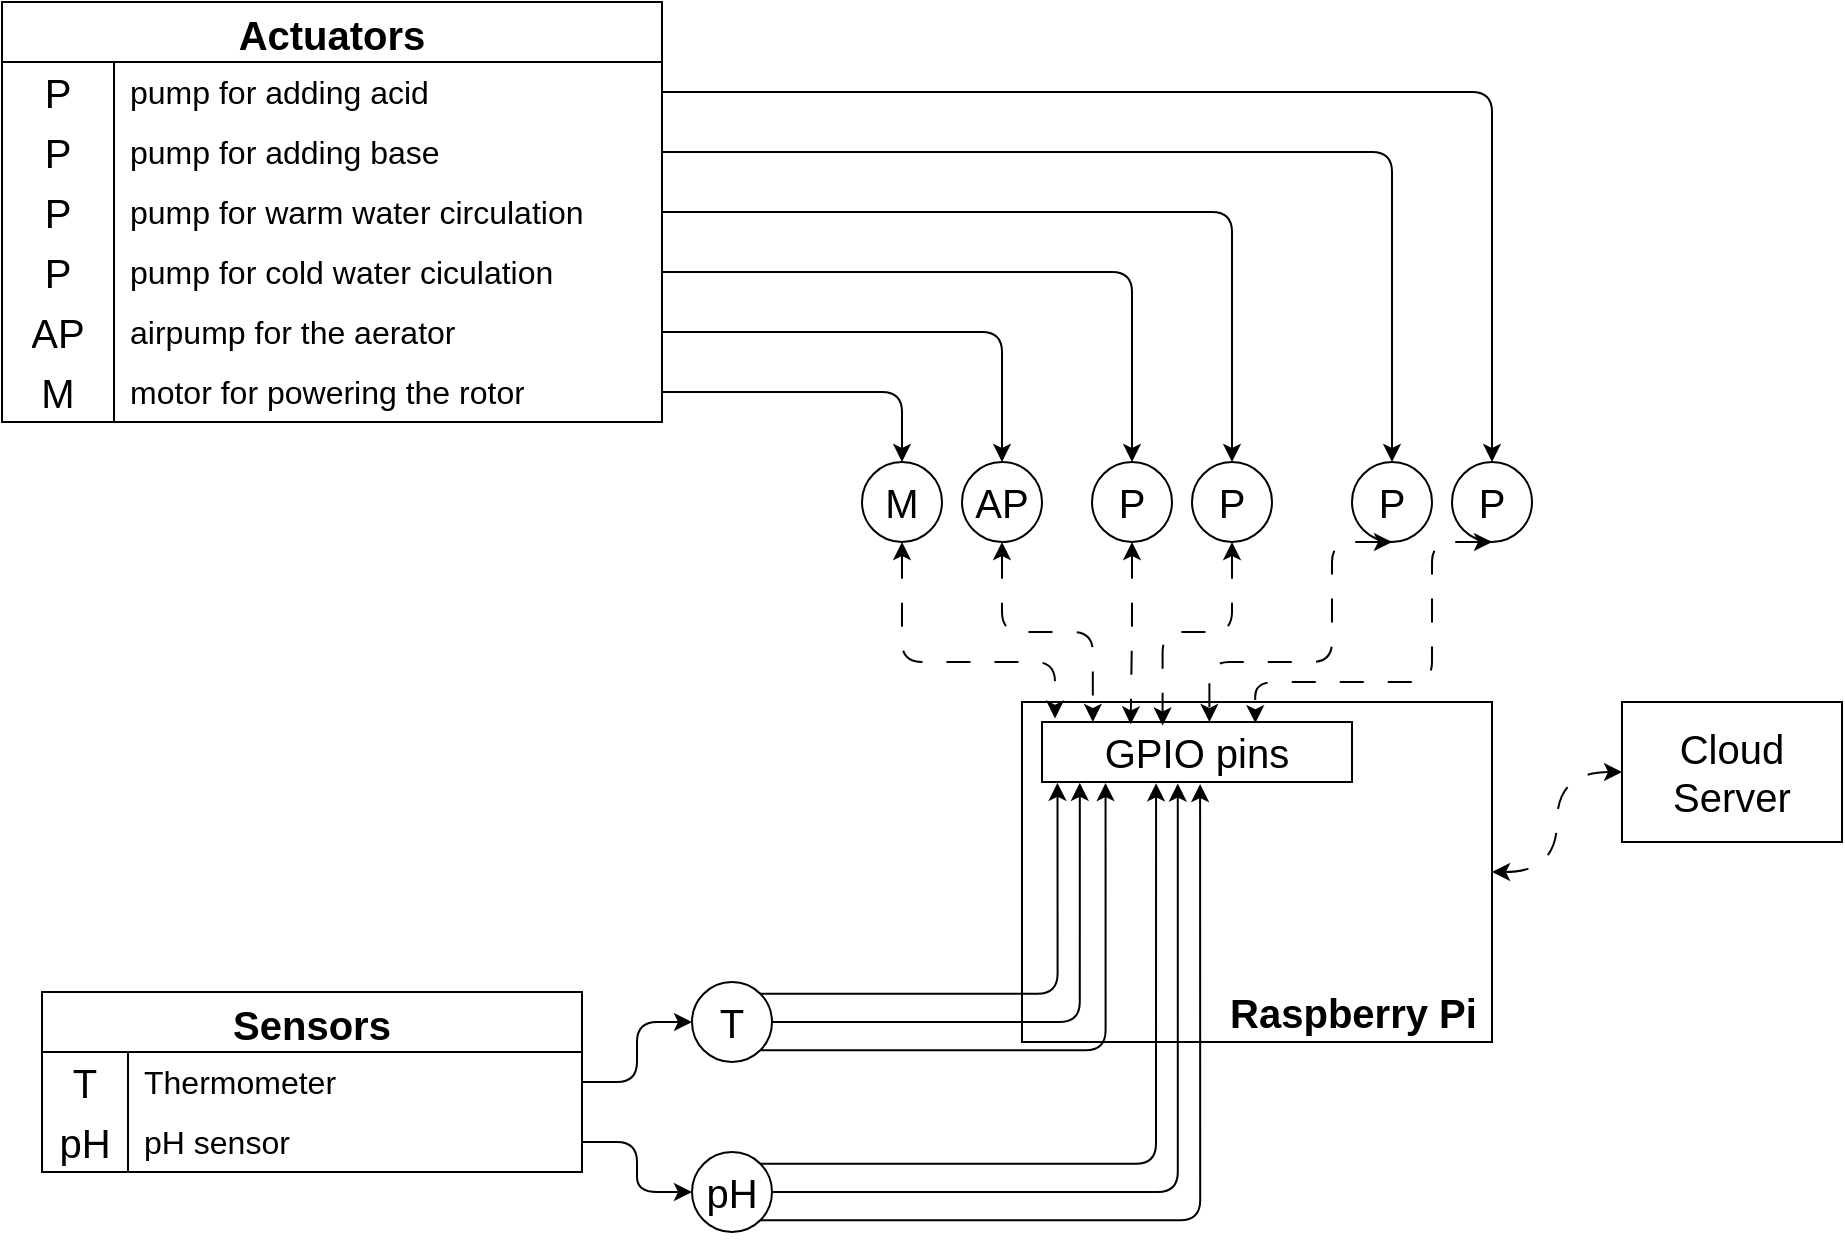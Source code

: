 <mxfile>
    <diagram id="Z92u2TBDcVEyHBQtPtwf" name="Page-1">
        <mxGraphModel dx="1450" dy="763" grid="0" gridSize="10" guides="1" tooltips="1" connect="1" arrows="1" fold="1" page="1" pageScale="1" pageWidth="850" pageHeight="1100" background="#ffffff" math="0" shadow="0">
            <root>
                <mxCell id="0"/>
                <mxCell id="1" parent="0"/>
                <mxCell id="6" style="edgeStyle=orthogonalEdgeStyle;curved=1;hachureGap=4;html=1;exitX=1;exitY=0.5;exitDx=0;exitDy=0;entryX=0;entryY=0.5;entryDx=0;entryDy=0;fontFamily=Helvetica;fontSize=16;elbow=vertical;dashed=1;dashPattern=12 12;startArrow=classic;startFill=1;fillColor=none;fontColor=#000000;strokeColor=#000000;labelBackgroundColor=none;" parent="1" source="3" target="4" edge="1">
                    <mxGeometry relative="1" as="geometry"/>
                </mxCell>
                <mxCell id="3" value="&lt;b&gt;Raspberry Pi&amp;nbsp;&lt;/b&gt;" style="rounded=0;whiteSpace=wrap;html=1;hachureGap=4;fontFamily=Helvetica;fontSize=20;align=right;verticalAlign=bottom;fillColor=none;strokeColor=#000000;labelBackgroundColor=none;fontColor=#000000;" parent="1" vertex="1">
                    <mxGeometry x="580" y="370" width="235" height="170" as="geometry"/>
                </mxCell>
                <mxCell id="4" value="Cloud Server" style="rounded=0;whiteSpace=wrap;html=1;hachureGap=4;fontFamily=Helvetica;fontSize=20;fillColor=none;strokeColor=#000000;labelBackgroundColor=none;fontColor=#000000;" parent="1" vertex="1">
                    <mxGeometry x="880" y="370" width="110" height="70" as="geometry"/>
                </mxCell>
                <mxCell id="22" style="edgeStyle=orthogonalEdgeStyle;hachureGap=4;html=1;exitX=0.5;exitY=1;exitDx=0;exitDy=0;entryX=0.042;entryY=-0.057;entryDx=0;entryDy=0;entryPerimeter=0;dashed=1;dashPattern=12 12;fontFamily=Helvetica;fontSize=16;startArrow=classic;startFill=1;elbow=vertical;fillColor=none;fontColor=#000000;strokeColor=#000000;labelBackgroundColor=none;" parent="1" source="8" target="14" edge="1">
                    <mxGeometry relative="1" as="geometry">
                        <Array as="points">
                            <mxPoint x="520" y="350"/>
                            <mxPoint x="597" y="350"/>
                        </Array>
                    </mxGeometry>
                </mxCell>
                <mxCell id="8" value="M" style="ellipse;whiteSpace=wrap;html=1;aspect=fixed;hachureGap=4;fontFamily=Helvetica;fontSize=20;fillColor=none;strokeColor=#000000;labelBackgroundColor=none;fontColor=#000000;" parent="1" vertex="1">
                    <mxGeometry x="500" y="250" width="40" height="40" as="geometry"/>
                </mxCell>
                <mxCell id="17" style="edgeStyle=orthogonalEdgeStyle;hachureGap=4;html=1;exitX=0.5;exitY=1;exitDx=0;exitDy=0;entryX=0.286;entryY=0.038;entryDx=0;entryDy=0;entryPerimeter=0;dashed=1;dashPattern=12 12;fontFamily=Helvetica;fontSize=16;startArrow=classic;startFill=1;elbow=vertical;fillColor=none;fontColor=#000000;strokeColor=#000000;labelBackgroundColor=none;" parent="1" source="9" target="14" edge="1">
                    <mxGeometry relative="1" as="geometry"/>
                </mxCell>
                <mxCell id="9" value="P" style="ellipse;whiteSpace=wrap;html=1;aspect=fixed;hachureGap=4;fontFamily=Helvetica;fontSize=20;fillColor=none;strokeColor=#000000;labelBackgroundColor=none;fontColor=#000000;" parent="1" vertex="1">
                    <mxGeometry x="615" y="250" width="40" height="40" as="geometry"/>
                </mxCell>
                <mxCell id="18" style="edgeStyle=orthogonalEdgeStyle;hachureGap=4;html=1;exitX=0.5;exitY=1;exitDx=0;exitDy=0;entryX=0.389;entryY=0.057;entryDx=0;entryDy=0;entryPerimeter=0;dashed=1;dashPattern=12 12;fontFamily=Helvetica;fontSize=16;startArrow=classic;startFill=1;elbow=vertical;fillColor=none;fontColor=#000000;strokeColor=#000000;labelBackgroundColor=none;" parent="1" source="10" target="14" edge="1">
                    <mxGeometry relative="1" as="geometry"/>
                </mxCell>
                <mxCell id="10" value="P" style="ellipse;whiteSpace=wrap;html=1;aspect=fixed;hachureGap=4;fontFamily=Helvetica;fontSize=20;fillColor=none;strokeColor=#000000;labelBackgroundColor=none;fontColor=#000000;" parent="1" vertex="1">
                    <mxGeometry x="665" y="250" width="40" height="40" as="geometry"/>
                </mxCell>
                <mxCell id="20" style="edgeStyle=orthogonalEdgeStyle;hachureGap=4;html=1;exitX=0.5;exitY=1;exitDx=0;exitDy=0;entryX=0.54;entryY=0;entryDx=0;entryDy=0;entryPerimeter=0;dashed=1;dashPattern=12 12;fontFamily=Helvetica;fontSize=16;startArrow=classic;startFill=1;elbow=vertical;fillColor=none;fontColor=#000000;strokeColor=#000000;labelBackgroundColor=none;" parent="1" source="11" target="14" edge="1">
                    <mxGeometry relative="1" as="geometry">
                        <Array as="points">
                            <mxPoint x="735" y="350"/>
                            <mxPoint x="674" y="350"/>
                        </Array>
                    </mxGeometry>
                </mxCell>
                <mxCell id="11" value="P" style="ellipse;whiteSpace=wrap;html=1;aspect=fixed;hachureGap=4;fontFamily=Helvetica;fontSize=20;fillColor=none;strokeColor=#000000;labelBackgroundColor=none;fontColor=#000000;" parent="1" vertex="1">
                    <mxGeometry x="745" y="250" width="40" height="40" as="geometry"/>
                </mxCell>
                <mxCell id="21" style="edgeStyle=orthogonalEdgeStyle;hachureGap=4;html=1;exitX=0.5;exitY=1;exitDx=0;exitDy=0;entryX=0.688;entryY=0.019;entryDx=0;entryDy=0;entryPerimeter=0;dashed=1;dashPattern=12 12;fontFamily=Helvetica;fontSize=16;startArrow=classic;startFill=1;elbow=vertical;fillColor=none;fontColor=#000000;strokeColor=#000000;labelBackgroundColor=none;" parent="1" source="12" target="14" edge="1">
                    <mxGeometry relative="1" as="geometry">
                        <Array as="points">
                            <mxPoint x="785" y="360"/>
                            <mxPoint x="697" y="360"/>
                        </Array>
                    </mxGeometry>
                </mxCell>
                <mxCell id="12" value="P" style="ellipse;whiteSpace=wrap;html=1;aspect=fixed;hachureGap=4;fontFamily=Helvetica;fontSize=20;fillColor=none;strokeColor=#000000;labelBackgroundColor=none;fontColor=#000000;" parent="1" vertex="1">
                    <mxGeometry x="795" y="250" width="40" height="40" as="geometry"/>
                </mxCell>
                <mxCell id="16" style="edgeStyle=orthogonalEdgeStyle;hachureGap=4;html=1;exitX=0.5;exitY=1;exitDx=0;exitDy=0;entryX=0.164;entryY=0;entryDx=0;entryDy=0;dashed=1;dashPattern=12 12;fontFamily=Helvetica;fontSize=16;startArrow=classic;startFill=1;elbow=vertical;entryPerimeter=0;fillColor=none;fontColor=#000000;strokeColor=#000000;labelBackgroundColor=none;" parent="1" source="13" target="14" edge="1">
                    <mxGeometry relative="1" as="geometry"/>
                </mxCell>
                <mxCell id="13" value="AP" style="ellipse;whiteSpace=wrap;html=1;aspect=fixed;hachureGap=4;fontFamily=Helvetica;fontSize=20;fillColor=none;strokeColor=#000000;labelBackgroundColor=none;fontColor=#000000;" parent="1" vertex="1">
                    <mxGeometry x="550" y="250" width="40" height="40" as="geometry"/>
                </mxCell>
                <mxCell id="14" value="GPIO pins" style="rounded=0;whiteSpace=wrap;html=1;hachureGap=4;fontFamily=Helvetica;fontSize=20;fillColor=none;strokeColor=#000000;labelBackgroundColor=none;fontColor=#000000;" parent="1" vertex="1">
                    <mxGeometry x="590" y="380" width="155" height="30" as="geometry"/>
                </mxCell>
                <mxCell id="23" value="Actuators" style="shape=table;startSize=30;container=1;collapsible=0;childLayout=tableLayout;fixedRows=1;rowLines=0;fontStyle=1;hachureGap=4;fontFamily=Helvetica;fontSize=20;fillColor=none;strokeColor=#000000;labelBackgroundColor=none;fontColor=#000000;" parent="1" vertex="1">
                    <mxGeometry x="70" y="20" width="330.0" height="210" as="geometry"/>
                </mxCell>
                <mxCell id="24" value="" style="shape=tableRow;horizontal=0;startSize=0;swimlaneHead=0;swimlaneBody=0;top=0;left=0;bottom=0;right=0;collapsible=0;dropTarget=0;points=[[0,0.5],[1,0.5]];portConstraint=eastwest;hachureGap=4;fontFamily=Helvetica;fontSize=20;fillColor=none;strokeColor=#000000;labelBackgroundColor=none;fontColor=#000000;" parent="23" vertex="1">
                    <mxGeometry y="30" width="330.0" height="30" as="geometry"/>
                </mxCell>
                <mxCell id="25" value="P" style="shape=partialRectangle;html=1;whiteSpace=wrap;connectable=0;top=0;left=0;bottom=0;right=0;overflow=hidden;pointerEvents=1;hachureGap=4;fontFamily=Helvetica;fontSize=20;fillColor=none;strokeColor=#000000;labelBackgroundColor=none;fontColor=#000000;" parent="24" vertex="1">
                    <mxGeometry width="56" height="30" as="geometry">
                        <mxRectangle width="56" height="30" as="alternateBounds"/>
                    </mxGeometry>
                </mxCell>
                <mxCell id="26" value="pump for adding acid" style="shape=partialRectangle;html=1;whiteSpace=wrap;connectable=0;top=0;left=0;bottom=0;right=0;align=left;spacingLeft=6;overflow=hidden;hachureGap=4;fontFamily=Helvetica;fontSize=16;fillColor=none;strokeColor=#000000;labelBackgroundColor=none;fontColor=#000000;" parent="24" vertex="1">
                    <mxGeometry x="56" width="274" height="30" as="geometry">
                        <mxRectangle width="274" height="30" as="alternateBounds"/>
                    </mxGeometry>
                </mxCell>
                <mxCell id="27" value="" style="shape=tableRow;horizontal=0;startSize=0;swimlaneHead=0;swimlaneBody=0;top=0;left=0;bottom=0;right=0;collapsible=0;dropTarget=0;points=[[0,0.5],[1,0.5]];portConstraint=eastwest;hachureGap=4;fontFamily=Helvetica;fontSize=20;fillColor=none;strokeColor=#000000;labelBackgroundColor=none;fontColor=#000000;" parent="23" vertex="1">
                    <mxGeometry y="60" width="330.0" height="30" as="geometry"/>
                </mxCell>
                <mxCell id="28" value="P" style="shape=partialRectangle;html=1;whiteSpace=wrap;connectable=0;top=0;left=0;bottom=0;right=0;overflow=hidden;hachureGap=4;fontFamily=Helvetica;fontSize=20;fillColor=none;strokeColor=#000000;labelBackgroundColor=none;fontColor=#000000;" parent="27" vertex="1">
                    <mxGeometry width="56" height="30" as="geometry">
                        <mxRectangle width="56" height="30" as="alternateBounds"/>
                    </mxGeometry>
                </mxCell>
                <mxCell id="29" value="pump for adding base" style="shape=partialRectangle;html=1;whiteSpace=wrap;connectable=0;top=0;left=0;bottom=0;right=0;align=left;spacingLeft=6;overflow=hidden;hachureGap=4;fontFamily=Helvetica;fontSize=16;fillColor=none;strokeColor=#000000;labelBackgroundColor=none;fontColor=#000000;" parent="27" vertex="1">
                    <mxGeometry x="56" width="274" height="30" as="geometry">
                        <mxRectangle width="274" height="30" as="alternateBounds"/>
                    </mxGeometry>
                </mxCell>
                <mxCell id="30" value="" style="shape=tableRow;horizontal=0;startSize=0;swimlaneHead=0;swimlaneBody=0;top=0;left=0;bottom=0;right=0;collapsible=0;dropTarget=0;points=[[0,0.5],[1,0.5]];portConstraint=eastwest;hachureGap=4;fontFamily=Helvetica;fontSize=20;fillColor=none;strokeColor=#000000;labelBackgroundColor=none;fontColor=#000000;" parent="23" vertex="1">
                    <mxGeometry y="90" width="330.0" height="30" as="geometry"/>
                </mxCell>
                <mxCell id="31" value="P" style="shape=partialRectangle;html=1;whiteSpace=wrap;connectable=0;top=0;left=0;bottom=0;right=0;overflow=hidden;hachureGap=4;fontFamily=Helvetica;fontSize=20;fillColor=none;strokeColor=#000000;labelBackgroundColor=none;fontColor=#000000;" parent="30" vertex="1">
                    <mxGeometry width="56" height="30" as="geometry">
                        <mxRectangle width="56" height="30" as="alternateBounds"/>
                    </mxGeometry>
                </mxCell>
                <mxCell id="32" value="pump for warm water circulation" style="shape=partialRectangle;html=1;whiteSpace=wrap;connectable=0;top=0;left=0;bottom=0;right=0;align=left;spacingLeft=6;overflow=hidden;hachureGap=4;fontFamily=Helvetica;fontSize=16;fillColor=none;strokeColor=#000000;labelBackgroundColor=none;fontColor=#000000;" parent="30" vertex="1">
                    <mxGeometry x="56" width="274" height="30" as="geometry">
                        <mxRectangle width="274" height="30" as="alternateBounds"/>
                    </mxGeometry>
                </mxCell>
                <mxCell id="34" style="shape=tableRow;horizontal=0;startSize=0;swimlaneHead=0;swimlaneBody=0;top=0;left=0;bottom=0;right=0;collapsible=0;dropTarget=0;points=[[0,0.5],[1,0.5]];portConstraint=eastwest;hachureGap=4;fontFamily=Helvetica;fontSize=20;fillColor=none;strokeColor=#000000;labelBackgroundColor=none;fontColor=#000000;" parent="23" vertex="1">
                    <mxGeometry y="120" width="330.0" height="30" as="geometry"/>
                </mxCell>
                <mxCell id="35" value="P" style="shape=partialRectangle;html=1;whiteSpace=wrap;connectable=0;top=0;left=0;bottom=0;right=0;overflow=hidden;hachureGap=4;fontFamily=Helvetica;fontSize=20;fillColor=none;strokeColor=#000000;labelBackgroundColor=none;fontColor=#000000;" parent="34" vertex="1">
                    <mxGeometry width="56" height="30" as="geometry">
                        <mxRectangle width="56" height="30" as="alternateBounds"/>
                    </mxGeometry>
                </mxCell>
                <mxCell id="36" value="pump for cold water ciculation" style="shape=partialRectangle;html=1;whiteSpace=wrap;connectable=0;top=0;left=0;bottom=0;right=0;align=left;spacingLeft=6;overflow=hidden;hachureGap=4;fontFamily=Helvetica;fontSize=16;fillColor=none;strokeColor=#000000;labelBackgroundColor=none;fontColor=#000000;" parent="34" vertex="1">
                    <mxGeometry x="56" width="274" height="30" as="geometry">
                        <mxRectangle width="274" height="30" as="alternateBounds"/>
                    </mxGeometry>
                </mxCell>
                <mxCell id="37" style="shape=tableRow;horizontal=0;startSize=0;swimlaneHead=0;swimlaneBody=0;top=0;left=0;bottom=0;right=0;collapsible=0;dropTarget=0;points=[[0,0.5],[1,0.5]];portConstraint=eastwest;hachureGap=4;fontFamily=Helvetica;fontSize=20;fillColor=none;strokeColor=#000000;labelBackgroundColor=none;fontColor=#000000;" parent="23" vertex="1">
                    <mxGeometry y="150" width="330.0" height="30" as="geometry"/>
                </mxCell>
                <mxCell id="38" value="AP" style="shape=partialRectangle;html=1;whiteSpace=wrap;connectable=0;top=0;left=0;bottom=0;right=0;overflow=hidden;hachureGap=4;fontFamily=Helvetica;fontSize=20;fillColor=none;strokeColor=#000000;labelBackgroundColor=none;fontColor=#000000;" parent="37" vertex="1">
                    <mxGeometry width="56" height="30" as="geometry">
                        <mxRectangle width="56" height="30" as="alternateBounds"/>
                    </mxGeometry>
                </mxCell>
                <mxCell id="39" value="airpump for the aerator" style="shape=partialRectangle;html=1;whiteSpace=wrap;connectable=0;top=0;left=0;bottom=0;right=0;align=left;spacingLeft=6;overflow=hidden;hachureGap=4;fontFamily=Helvetica;fontSize=16;fillColor=none;strokeColor=#000000;labelBackgroundColor=none;fontColor=#000000;" parent="37" vertex="1">
                    <mxGeometry x="56" width="274" height="30" as="geometry">
                        <mxRectangle width="274" height="30" as="alternateBounds"/>
                    </mxGeometry>
                </mxCell>
                <mxCell id="40" style="shape=tableRow;horizontal=0;startSize=0;swimlaneHead=0;swimlaneBody=0;top=0;left=0;bottom=0;right=0;collapsible=0;dropTarget=0;points=[[0,0.5],[1,0.5]];portConstraint=eastwest;hachureGap=4;fontFamily=Helvetica;fontSize=20;fillColor=none;strokeColor=#000000;labelBackgroundColor=none;fontColor=#000000;" parent="23" vertex="1">
                    <mxGeometry y="180" width="330.0" height="30" as="geometry"/>
                </mxCell>
                <mxCell id="41" value="M" style="shape=partialRectangle;html=1;whiteSpace=wrap;connectable=0;top=0;left=0;bottom=0;right=0;overflow=hidden;hachureGap=4;fontFamily=Helvetica;fontSize=20;fillColor=none;strokeColor=#000000;labelBackgroundColor=none;fontColor=#000000;" parent="40" vertex="1">
                    <mxGeometry width="56" height="30" as="geometry">
                        <mxRectangle width="56" height="30" as="alternateBounds"/>
                    </mxGeometry>
                </mxCell>
                <mxCell id="42" value="motor for powering the rotor" style="shape=partialRectangle;html=1;whiteSpace=wrap;connectable=0;top=0;left=0;bottom=0;right=0;align=left;spacingLeft=6;overflow=hidden;hachureGap=4;fontFamily=Helvetica;fontSize=16;fillColor=none;strokeColor=#000000;labelBackgroundColor=none;fontColor=#000000;" parent="40" vertex="1">
                    <mxGeometry x="56" width="274" height="30" as="geometry">
                        <mxRectangle width="274" height="30" as="alternateBounds"/>
                    </mxGeometry>
                </mxCell>
                <mxCell id="63" style="edgeStyle=orthogonalEdgeStyle;hachureGap=4;html=1;exitX=1;exitY=0.5;exitDx=0;exitDy=0;fontFamily=Helvetica;fontSize=16;startArrow=none;startFill=0;elbow=vertical;fillColor=none;fontColor=#000000;strokeColor=#000000;labelBackgroundColor=none;" parent="1" source="40" target="8" edge="1">
                    <mxGeometry relative="1" as="geometry"/>
                </mxCell>
                <mxCell id="64" style="edgeStyle=orthogonalEdgeStyle;hachureGap=4;html=1;exitX=1;exitY=0.5;exitDx=0;exitDy=0;fontFamily=Helvetica;fontSize=16;startArrow=none;startFill=0;elbow=vertical;fillColor=none;fontColor=#000000;strokeColor=#000000;labelBackgroundColor=none;" parent="1" source="37" target="13" edge="1">
                    <mxGeometry relative="1" as="geometry"/>
                </mxCell>
                <mxCell id="65" style="edgeStyle=orthogonalEdgeStyle;hachureGap=4;html=1;exitX=1;exitY=0.5;exitDx=0;exitDy=0;fontFamily=Helvetica;fontSize=16;startArrow=none;startFill=0;elbow=vertical;fillColor=none;fontColor=#000000;strokeColor=#000000;labelBackgroundColor=none;" parent="1" source="34" target="9" edge="1">
                    <mxGeometry relative="1" as="geometry"/>
                </mxCell>
                <mxCell id="66" style="edgeStyle=orthogonalEdgeStyle;hachureGap=4;html=1;exitX=1;exitY=0.5;exitDx=0;exitDy=0;fontFamily=Helvetica;fontSize=16;startArrow=none;startFill=0;elbow=vertical;fillColor=none;fontColor=#000000;strokeColor=#000000;labelBackgroundColor=none;" parent="1" source="30" target="10" edge="1">
                    <mxGeometry relative="1" as="geometry"/>
                </mxCell>
                <mxCell id="67" style="edgeStyle=orthogonalEdgeStyle;hachureGap=4;html=1;exitX=1;exitY=0.5;exitDx=0;exitDy=0;fontFamily=Helvetica;fontSize=16;startArrow=none;startFill=0;elbow=vertical;fillColor=none;fontColor=#000000;strokeColor=#000000;labelBackgroundColor=none;" parent="1" source="27" target="11" edge="1">
                    <mxGeometry relative="1" as="geometry"/>
                </mxCell>
                <mxCell id="68" style="edgeStyle=orthogonalEdgeStyle;hachureGap=4;html=1;exitX=1;exitY=0.5;exitDx=0;exitDy=0;fontFamily=Helvetica;fontSize=16;startArrow=none;startFill=0;elbow=vertical;fillColor=none;fontColor=#000000;strokeColor=#000000;labelBackgroundColor=none;" parent="1" source="24" target="12" edge="1">
                    <mxGeometry relative="1" as="geometry"/>
                </mxCell>
                <mxCell id="69" value="Sensors" style="shape=table;startSize=30;container=1;collapsible=0;childLayout=tableLayout;fixedRows=1;rowLines=0;fontStyle=1;hachureGap=4;fontFamily=Helvetica;fontSize=20;fillColor=none;strokeColor=#000000;labelBackgroundColor=none;fontColor=#000000;" parent="1" vertex="1">
                    <mxGeometry x="90" y="515" width="270" height="90" as="geometry"/>
                </mxCell>
                <mxCell id="70" value="" style="shape=tableRow;horizontal=0;startSize=0;swimlaneHead=0;swimlaneBody=0;top=0;left=0;bottom=0;right=0;collapsible=0;dropTarget=0;points=[[0,0.5],[1,0.5]];portConstraint=eastwest;hachureGap=4;fontFamily=Helvetica;fontSize=20;fillColor=none;strokeColor=#000000;labelBackgroundColor=none;fontColor=#000000;" parent="69" vertex="1">
                    <mxGeometry y="30" width="270" height="30" as="geometry"/>
                </mxCell>
                <mxCell id="71" value="T" style="shape=partialRectangle;html=1;whiteSpace=wrap;connectable=0;top=0;left=0;bottom=0;right=0;overflow=hidden;pointerEvents=1;hachureGap=4;fontFamily=Helvetica;fontSize=20;fillColor=none;strokeColor=#000000;labelBackgroundColor=none;fontColor=#000000;" parent="70" vertex="1">
                    <mxGeometry width="43" height="30" as="geometry">
                        <mxRectangle width="43" height="30" as="alternateBounds"/>
                    </mxGeometry>
                </mxCell>
                <mxCell id="72" value="Thermometer" style="shape=partialRectangle;html=1;whiteSpace=wrap;connectable=0;top=0;left=0;bottom=0;right=0;align=left;spacingLeft=6;overflow=hidden;hachureGap=4;fontFamily=Helvetica;fontSize=16;fillColor=none;strokeColor=#000000;labelBackgroundColor=none;fontColor=#000000;" parent="70" vertex="1">
                    <mxGeometry x="43" width="227" height="30" as="geometry">
                        <mxRectangle width="227" height="30" as="alternateBounds"/>
                    </mxGeometry>
                </mxCell>
                <mxCell id="73" value="" style="shape=tableRow;horizontal=0;startSize=0;swimlaneHead=0;swimlaneBody=0;top=0;left=0;bottom=0;right=0;collapsible=0;dropTarget=0;points=[[0,0.5],[1,0.5]];portConstraint=eastwest;hachureGap=4;fontFamily=Helvetica;fontSize=20;fillColor=none;strokeColor=#000000;labelBackgroundColor=none;fontColor=#000000;" parent="69" vertex="1">
                    <mxGeometry y="60" width="270" height="30" as="geometry"/>
                </mxCell>
                <mxCell id="74" value="pH" style="shape=partialRectangle;html=1;whiteSpace=wrap;connectable=0;top=0;left=0;bottom=0;right=0;overflow=hidden;hachureGap=4;fontFamily=Helvetica;fontSize=20;fillColor=none;strokeColor=#000000;labelBackgroundColor=none;fontColor=#000000;" parent="73" vertex="1">
                    <mxGeometry width="43" height="30" as="geometry">
                        <mxRectangle width="43" height="30" as="alternateBounds"/>
                    </mxGeometry>
                </mxCell>
                <mxCell id="75" value="pH sensor" style="shape=partialRectangle;html=1;whiteSpace=wrap;connectable=0;top=0;left=0;bottom=0;right=0;align=left;spacingLeft=6;overflow=hidden;hachureGap=4;fontFamily=Helvetica;fontSize=16;fillColor=none;strokeColor=#000000;labelBackgroundColor=none;fontColor=#000000;" parent="73" vertex="1">
                    <mxGeometry x="43" width="227" height="30" as="geometry">
                        <mxRectangle width="227" height="30" as="alternateBounds"/>
                    </mxGeometry>
                </mxCell>
                <mxCell id="97" style="edgeStyle=orthogonalEdgeStyle;hachureGap=4;html=1;exitX=1;exitY=0;exitDx=0;exitDy=0;entryX=0.05;entryY=1.014;entryDx=0;entryDy=0;entryPerimeter=0;fontFamily=Helvetica;fontSize=20;startArrow=none;startFill=0;elbow=vertical;fillColor=none;fontColor=#000000;strokeColor=#000000;labelBackgroundColor=none;" parent="1" source="89" target="14" edge="1">
                    <mxGeometry relative="1" as="geometry"/>
                </mxCell>
                <mxCell id="98" style="edgeStyle=orthogonalEdgeStyle;hachureGap=4;html=1;exitX=1;exitY=0.5;exitDx=0;exitDy=0;entryX=0.122;entryY=1.014;entryDx=0;entryDy=0;entryPerimeter=0;fontFamily=Helvetica;fontSize=20;startArrow=none;startFill=0;elbow=vertical;fillColor=none;fontColor=#000000;strokeColor=#000000;labelBackgroundColor=none;" parent="1" source="89" target="14" edge="1">
                    <mxGeometry relative="1" as="geometry"/>
                </mxCell>
                <mxCell id="99" style="edgeStyle=orthogonalEdgeStyle;hachureGap=4;html=1;exitX=1;exitY=1;exitDx=0;exitDy=0;entryX=0.205;entryY=1.017;entryDx=0;entryDy=0;fontFamily=Helvetica;fontSize=20;startArrow=none;startFill=0;elbow=vertical;entryPerimeter=0;fillColor=none;fontColor=#000000;strokeColor=#000000;labelBackgroundColor=none;" parent="1" source="89" target="14" edge="1">
                    <mxGeometry relative="1" as="geometry"/>
                </mxCell>
                <mxCell id="89" value="&lt;font style=&quot;font-size: 20px;&quot;&gt;T&lt;/font&gt;" style="ellipse;whiteSpace=wrap;html=1;aspect=fixed;hachureGap=4;fontFamily=Helvetica;fontSize=16;fillColor=none;strokeColor=#000000;labelBackgroundColor=none;fontColor=#000000;" parent="1" vertex="1">
                    <mxGeometry x="415" y="510" width="40" height="40" as="geometry"/>
                </mxCell>
                <mxCell id="100" style="edgeStyle=orthogonalEdgeStyle;hachureGap=4;html=1;exitX=1;exitY=0;exitDx=0;exitDy=0;entryX=0.368;entryY=1.022;entryDx=0;entryDy=0;entryPerimeter=0;fontFamily=Helvetica;fontSize=20;startArrow=none;startFill=0;elbow=vertical;fillColor=none;fontColor=#000000;strokeColor=#000000;labelBackgroundColor=none;" parent="1" source="90" target="14" edge="1">
                    <mxGeometry relative="1" as="geometry"/>
                </mxCell>
                <mxCell id="101" style="edgeStyle=orthogonalEdgeStyle;hachureGap=4;html=1;exitX=1;exitY=0.5;exitDx=0;exitDy=0;entryX=0.438;entryY=1.025;entryDx=0;entryDy=0;fontFamily=Helvetica;fontSize=20;startArrow=none;startFill=0;elbow=vertical;entryPerimeter=0;fillColor=none;fontColor=#000000;strokeColor=#000000;labelBackgroundColor=none;" parent="1" source="90" target="14" edge="1">
                    <mxGeometry relative="1" as="geometry"/>
                </mxCell>
                <mxCell id="102" style="edgeStyle=orthogonalEdgeStyle;hachureGap=4;html=1;exitX=1;exitY=1;exitDx=0;exitDy=0;entryX=0.51;entryY=1.034;entryDx=0;entryDy=0;entryPerimeter=0;fontFamily=Helvetica;fontSize=20;startArrow=none;startFill=0;elbow=vertical;fillColor=none;fontColor=#000000;strokeColor=#000000;labelBackgroundColor=none;" parent="1" source="90" target="14" edge="1">
                    <mxGeometry relative="1" as="geometry"/>
                </mxCell>
                <mxCell id="90" value="&lt;font style=&quot;font-size: 20px;&quot;&gt;pH&lt;/font&gt;" style="ellipse;whiteSpace=wrap;html=1;aspect=fixed;hachureGap=4;fontFamily=Helvetica;fontSize=16;fillColor=none;strokeColor=#000000;labelBackgroundColor=none;fontColor=#000000;" parent="1" vertex="1">
                    <mxGeometry x="415" y="595" width="40" height="40" as="geometry"/>
                </mxCell>
                <mxCell id="92" style="edgeStyle=orthogonalEdgeStyle;hachureGap=4;html=1;exitX=1;exitY=0.5;exitDx=0;exitDy=0;entryX=0;entryY=0.5;entryDx=0;entryDy=0;fontFamily=Helvetica;fontSize=20;startArrow=none;startFill=0;elbow=vertical;fillColor=none;fontColor=#000000;strokeColor=#000000;labelBackgroundColor=none;" parent="1" source="73" target="90" edge="1">
                    <mxGeometry relative="1" as="geometry"/>
                </mxCell>
                <mxCell id="93" style="edgeStyle=orthogonalEdgeStyle;hachureGap=4;html=1;exitX=1;exitY=0.5;exitDx=0;exitDy=0;entryX=0;entryY=0.5;entryDx=0;entryDy=0;fontFamily=Helvetica;fontSize=20;startArrow=none;startFill=0;elbow=vertical;fillColor=none;fontColor=#000000;strokeColor=#000000;labelBackgroundColor=none;" parent="1" source="70" target="89" edge="1">
                    <mxGeometry relative="1" as="geometry"/>
                </mxCell>
            </root>
        </mxGraphModel>
    </diagram>
</mxfile>